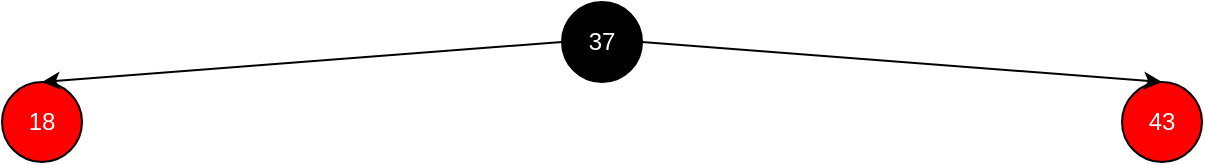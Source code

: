 <mxfile version="25.0.3">
  <diagram name="Page-1" id="j1CUTHfM_lew2WtE_cfq">
    <mxGraphModel dx="1118" dy="346" grid="1" gridSize="10" guides="1" tooltips="1" connect="1" arrows="1" fold="1" page="1" pageScale="1" pageWidth="5000" pageHeight="5000" math="0" shadow="0">
      <root>
        <mxCell id="0" />
        <mxCell id="1" parent="0" />
        <mxCell id="tVpZ6s8ooF1xdLXQ13zd-1" value="&lt;font color=&quot;#ffffff&quot;&gt;37&lt;/font&gt;" style="ellipse;whiteSpace=wrap;html=1;aspect=fixed;fillColor=#000000;" vertex="1" parent="1">
          <mxGeometry x="520" y="400" width="40" height="40" as="geometry" />
        </mxCell>
        <mxCell id="tVpZ6s8ooF1xdLXQ13zd-2" value="&lt;font color=&quot;#ffffff&quot;&gt;18&lt;/font&gt;" style="ellipse;whiteSpace=wrap;html=1;aspect=fixed;fillColor=#ff0000;" vertex="1" parent="1">
          <mxGeometry x="240" y="440" width="40" height="40" as="geometry" />
        </mxCell>
        <mxCell id="tVpZ6s8ooF1xdLXQ13zd-3" value="" style="endArrow=classic;html=1;rounded=0;entryX=0.5;entryY=0;entryDx=0;entryDy=0;" edge="1" parent="1" target="tVpZ6s8ooF1xdLXQ13zd-2">
          <mxGeometry width="50" height="50" relative="1" as="geometry">
            <mxPoint x="520" y="420" as="sourcePoint" />
            <mxPoint x="570" y="370" as="targetPoint" />
          </mxGeometry>
        </mxCell>
        <mxCell id="tVpZ6s8ooF1xdLXQ13zd-4" value="&lt;font color=&quot;#ffffff&quot;&gt;43&lt;/font&gt;" style="ellipse;whiteSpace=wrap;html=1;aspect=fixed;fillColor=#ff0000;" vertex="1" parent="1">
          <mxGeometry x="800" y="440" width="40" height="40" as="geometry" />
        </mxCell>
        <mxCell id="tVpZ6s8ooF1xdLXQ13zd-5" value="" style="endArrow=classic;html=1;rounded=0;entryX=0.5;entryY=0;entryDx=0;entryDy=0;" edge="1" parent="1" target="tVpZ6s8ooF1xdLXQ13zd-4">
          <mxGeometry width="50" height="50" relative="1" as="geometry">
            <mxPoint x="560" y="420" as="sourcePoint" />
            <mxPoint x="610" y="370" as="targetPoint" />
          </mxGeometry>
        </mxCell>
      </root>
    </mxGraphModel>
  </diagram>
</mxfile>
